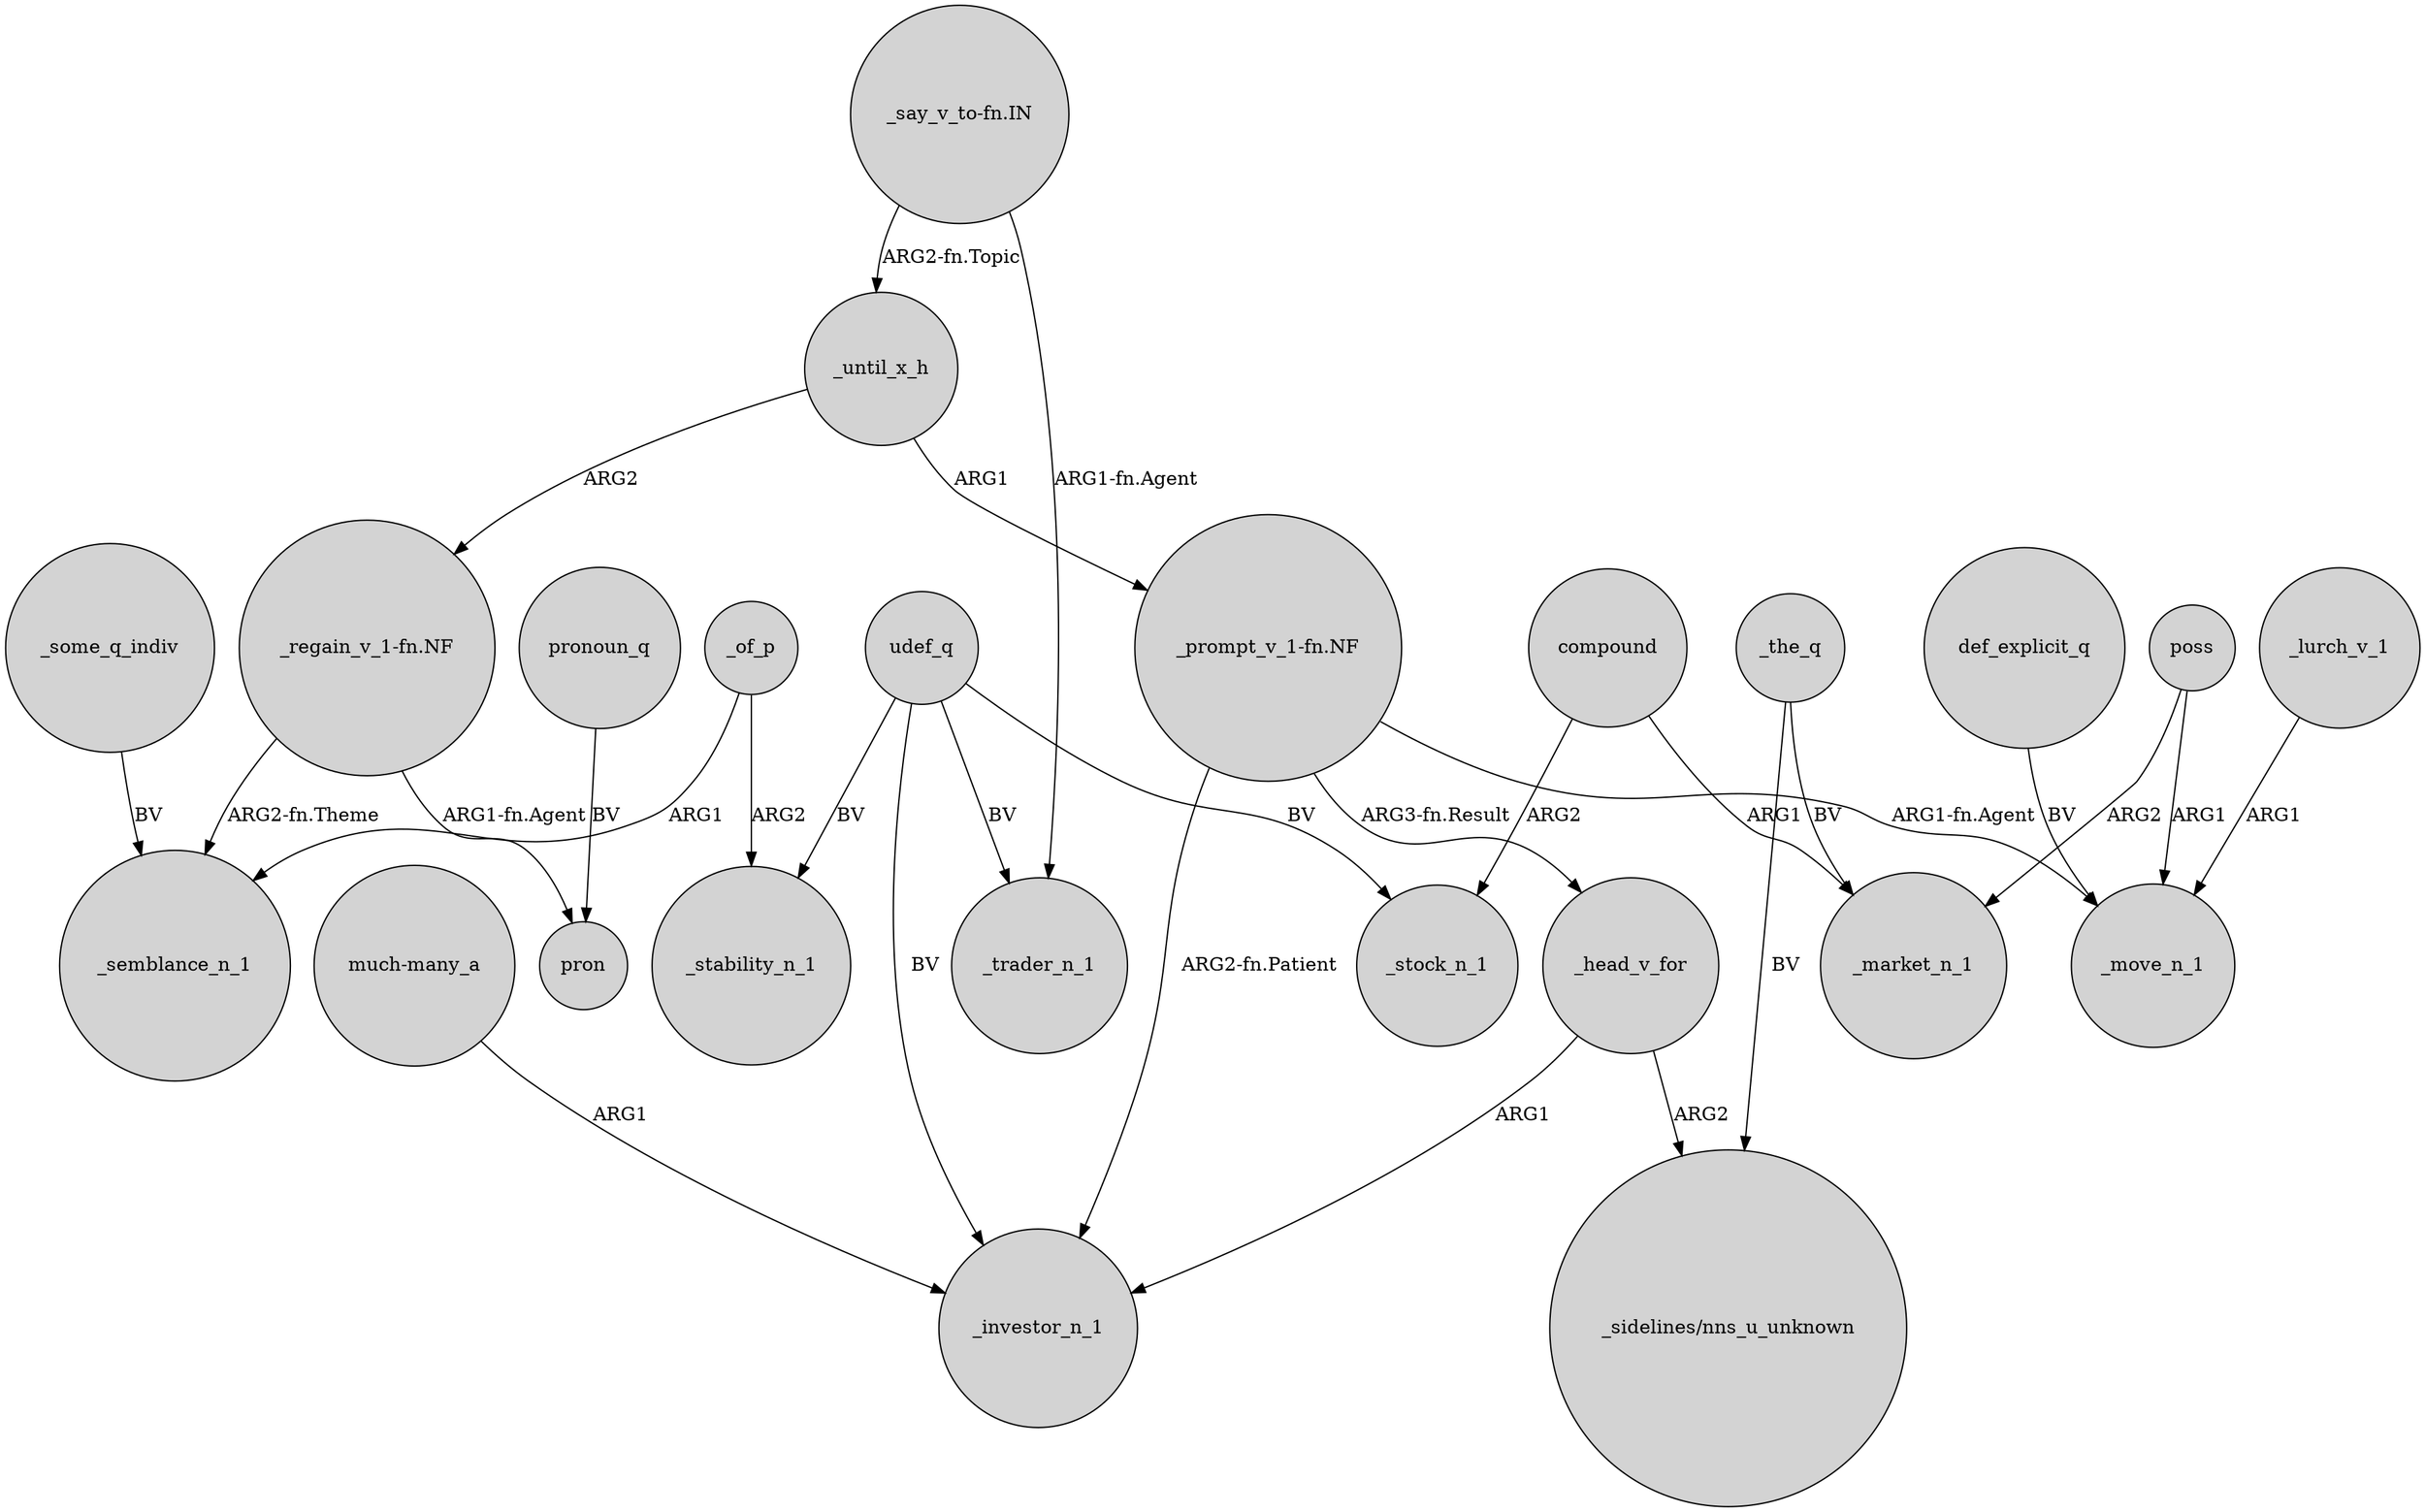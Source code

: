 digraph {
	node [shape=circle style=filled]
	_some_q_indiv -> _semblance_n_1 [label=BV]
	_head_v_for -> _investor_n_1 [label=ARG1]
	_until_x_h -> "_prompt_v_1-fn.NF" [label=ARG1]
	"_prompt_v_1-fn.NF" -> _investor_n_1 [label="ARG2-fn.Patient"]
	"_regain_v_1-fn.NF" -> pron [label="ARG1-fn.Agent"]
	"_regain_v_1-fn.NF" -> _semblance_n_1 [label="ARG2-fn.Theme"]
	udef_q -> _investor_n_1 [label=BV]
	udef_q -> _trader_n_1 [label=BV]
	udef_q -> _stability_n_1 [label=BV]
	"much-many_a" -> _investor_n_1 [label=ARG1]
	_head_v_for -> "_sidelines/nns_u_unknown" [label=ARG2]
	_until_x_h -> "_regain_v_1-fn.NF" [label=ARG2]
	_the_q -> "_sidelines/nns_u_unknown" [label=BV]
	"_prompt_v_1-fn.NF" -> _head_v_for [label="ARG3-fn.Result"]
	compound -> _stock_n_1 [label=ARG2]
	pronoun_q -> pron [label=BV]
	udef_q -> _stock_n_1 [label=BV]
	poss -> _market_n_1 [label=ARG2]
	"_prompt_v_1-fn.NF" -> _move_n_1 [label="ARG1-fn.Agent"]
	_of_p -> _stability_n_1 [label=ARG2]
	def_explicit_q -> _move_n_1 [label=BV]
	"_say_v_to-fn.IN" -> _until_x_h [label="ARG2-fn.Topic"]
	_lurch_v_1 -> _move_n_1 [label=ARG1]
	compound -> _market_n_1 [label=ARG1]
	poss -> _move_n_1 [label=ARG1]
	_the_q -> _market_n_1 [label=BV]
	_of_p -> _semblance_n_1 [label=ARG1]
	"_say_v_to-fn.IN" -> _trader_n_1 [label="ARG1-fn.Agent"]
}
